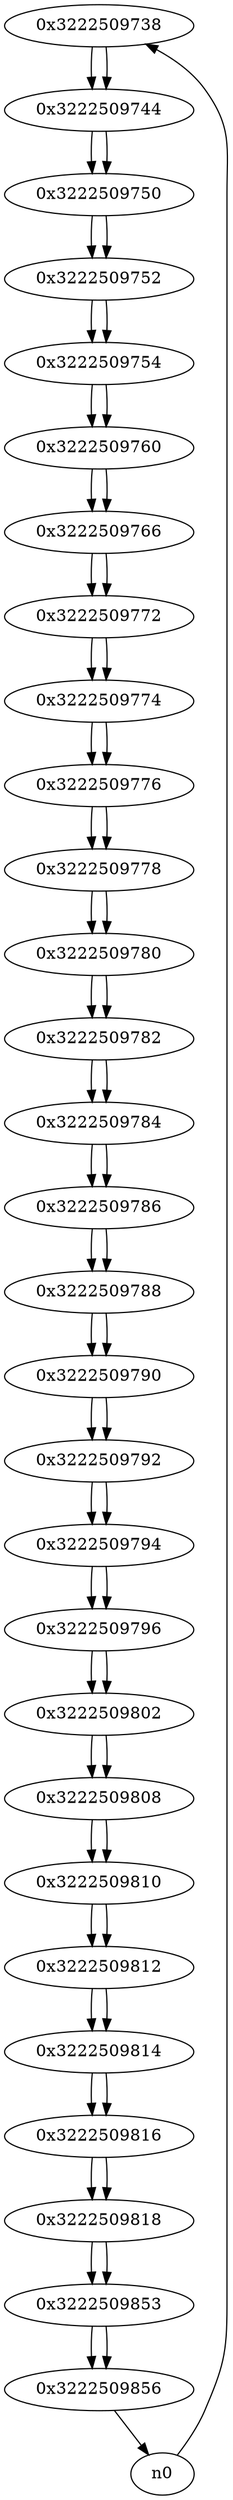 digraph G{
/* nodes */
  n1 [label="0x3222509738"]
  n2 [label="0x3222509744"]
  n3 [label="0x3222509750"]
  n4 [label="0x3222509752"]
  n5 [label="0x3222509754"]
  n6 [label="0x3222509760"]
  n7 [label="0x3222509766"]
  n8 [label="0x3222509772"]
  n9 [label="0x3222509774"]
  n10 [label="0x3222509776"]
  n11 [label="0x3222509778"]
  n12 [label="0x3222509780"]
  n13 [label="0x3222509782"]
  n14 [label="0x3222509784"]
  n15 [label="0x3222509786"]
  n16 [label="0x3222509788"]
  n17 [label="0x3222509790"]
  n18 [label="0x3222509792"]
  n19 [label="0x3222509794"]
  n20 [label="0x3222509796"]
  n21 [label="0x3222509802"]
  n22 [label="0x3222509808"]
  n23 [label="0x3222509810"]
  n24 [label="0x3222509812"]
  n25 [label="0x3222509814"]
  n26 [label="0x3222509816"]
  n27 [label="0x3222509818"]
  n28 [label="0x3222509853"]
  n29 [label="0x3222509856"]
/* edges */
n1 -> n2;
n0 -> n1;
n2 -> n3;
n1 -> n2;
n3 -> n4;
n2 -> n3;
n4 -> n5;
n3 -> n4;
n5 -> n6;
n4 -> n5;
n6 -> n7;
n5 -> n6;
n7 -> n8;
n6 -> n7;
n8 -> n9;
n7 -> n8;
n9 -> n10;
n8 -> n9;
n10 -> n11;
n9 -> n10;
n11 -> n12;
n10 -> n11;
n12 -> n13;
n11 -> n12;
n13 -> n14;
n12 -> n13;
n14 -> n15;
n13 -> n14;
n15 -> n16;
n14 -> n15;
n16 -> n17;
n15 -> n16;
n17 -> n18;
n16 -> n17;
n18 -> n19;
n17 -> n18;
n19 -> n20;
n18 -> n19;
n20 -> n21;
n19 -> n20;
n21 -> n22;
n20 -> n21;
n22 -> n23;
n21 -> n22;
n23 -> n24;
n22 -> n23;
n24 -> n25;
n23 -> n24;
n25 -> n26;
n24 -> n25;
n26 -> n27;
n25 -> n26;
n27 -> n28;
n26 -> n27;
n28 -> n29;
n27 -> n28;
n29 -> n0;
n28 -> n29;
}
